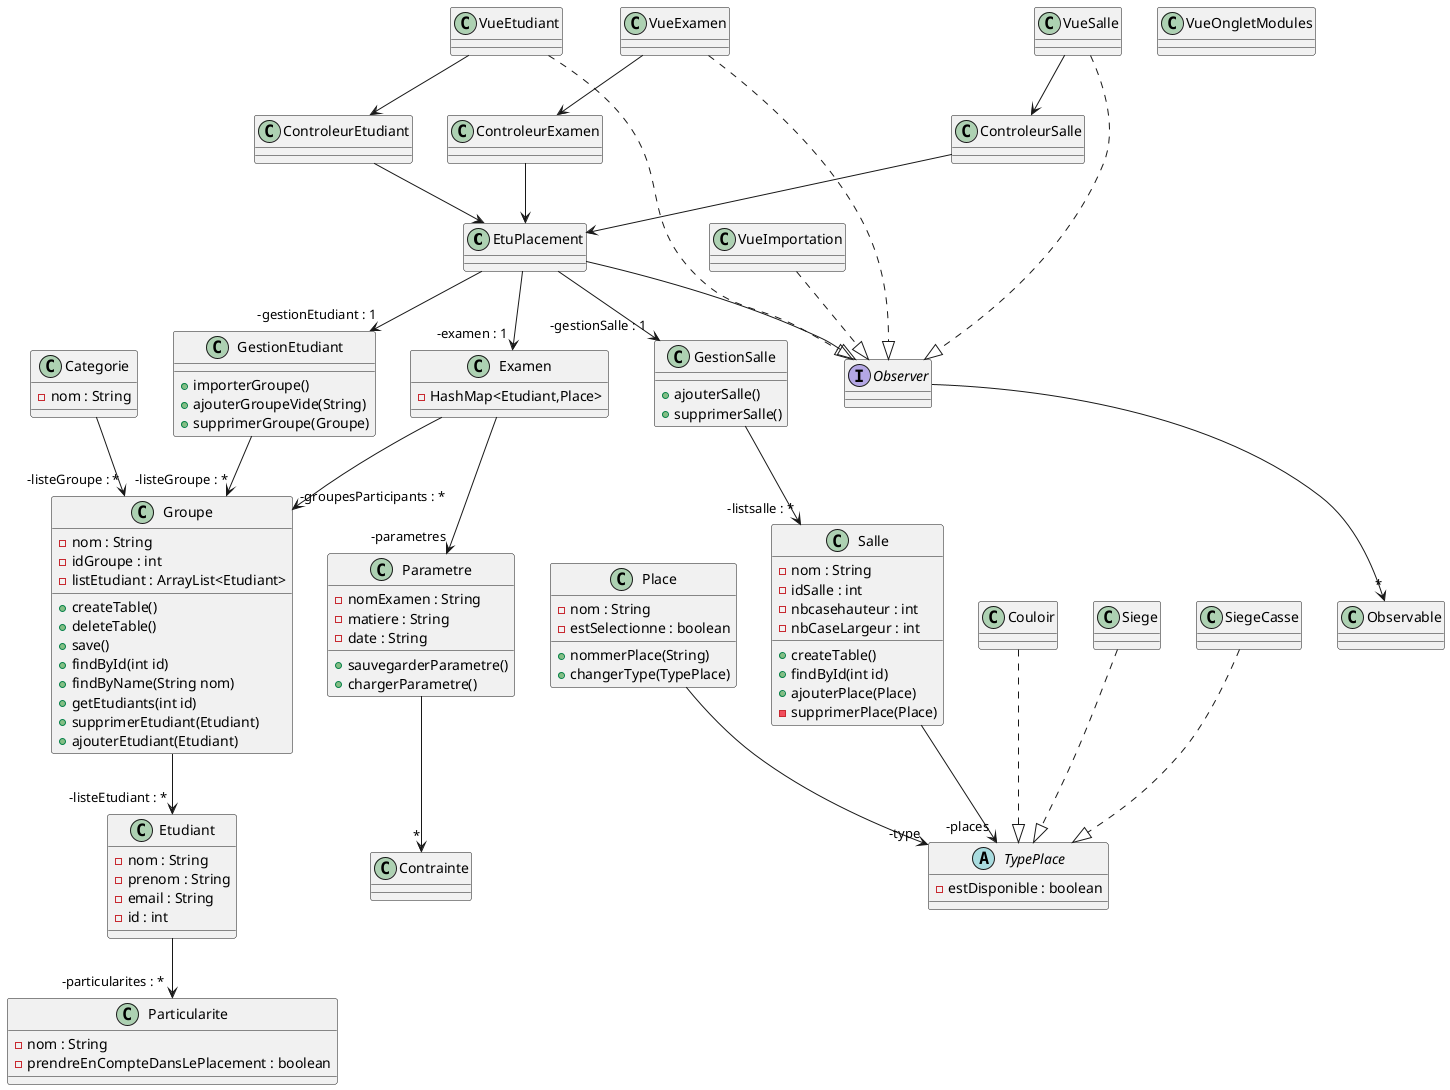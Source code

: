 @startuml

class EtuPlacement{

}

class Examen{
-HashMap<Etudiant,Place>
}

class GestionEtudiant{
 +importerGroupe()
 +ajouterGroupeVide(String)
 +supprimerGroupe(Groupe)
}

class GestionSalle{
+ajouterSalle()
+supprimerSalle()
}

class Salle{
- nom : String
- idSalle : int
- nbcasehauteur : int
- nbCaseLargeur : int

+createTable()
+findById(int id)
+ajouterPlace(Place)
-supprimerPlace(Place)
}

class Place{
-nom : String
-estSelectionne : boolean
+nommerPlace(String)
+changerType(TypePlace)
}

abstract TypePlace{
-estDisponible : boolean
}

class Couloir{

}

class Siege{

}

class SiegeCasse{

}

class Parametre{
-nomExamen : String
-matiere : String
-date : String

+sauvegarderParametre()
+chargerParametre()
}

class Contrainte{
}

Parametre --> "*" Contrainte

class Groupe{
- nom : String
- idGroupe : int
- listEtudiant : ArrayList<Etudiant>
+createTable()
+deleteTable()
+save()
+findById(int id)
+findByName(String nom)
+getEtudiants(int id)
+supprimerEtudiant(Etudiant)
+ajouterEtudiant(Etudiant)
}

class Categorie{
-nom : String
}

class Etudiant{
-nom : String
-prenom : String
-email : String
-id : int
}

class Particularite{
-nom : String
-prendreEnCompteDansLePlacement : boolean
}

class VueEtudiant{
}

class VueExamen{
}

class VueSalle{
}

class VueOngletModules{
}

class VueImportation{
}

class ControleurExamen{
}

class ControleurEtudiant{
}

class ControleurSalle{
}

interface Observer{
}

class Observable{
}

ControleurSalle --> EtuPlacement

ControleurExamen --> EtuPlacement

ControleurEtudiant --> EtuPlacement



VueEtudiant ..|> Observer

VueExamen ..|> Observer

VueSalle ..|>Observer

VueImportation ..|> Observer

Observer --> "*" Observable

VueEtudiant --> ControleurEtudiant

VueExamen --> ControleurExamen

VueSalle --> ControleurSalle

EtuPlacement --|> Observer


EtuPlacement --> "-examen : 1" Examen
EtuPlacement --> "-gestionEtudiant : 1" GestionEtudiant
EtuPlacement --> "-gestionSalle : 1" GestionSalle

GestionSalle --> "-listsalle : *" Salle

Salle --> "-places" TypePlace

Place --> "-type" TypePlace

Couloir ..|> TypePlace
Siege ..|> TypePlace
SiegeCasse ..|> TypePlace

Examen --> "-parametres" Parametre
Examen --> "-groupesParticipants : *" Groupe

GestionEtudiant --> "-listeGroupe : *" Groupe

Categorie --> "-listeGroupe : *" Groupe

Groupe --> "-listeEtudiant : *" Etudiant

Etudiant --> "-particularites : *" Particularite



@enduml